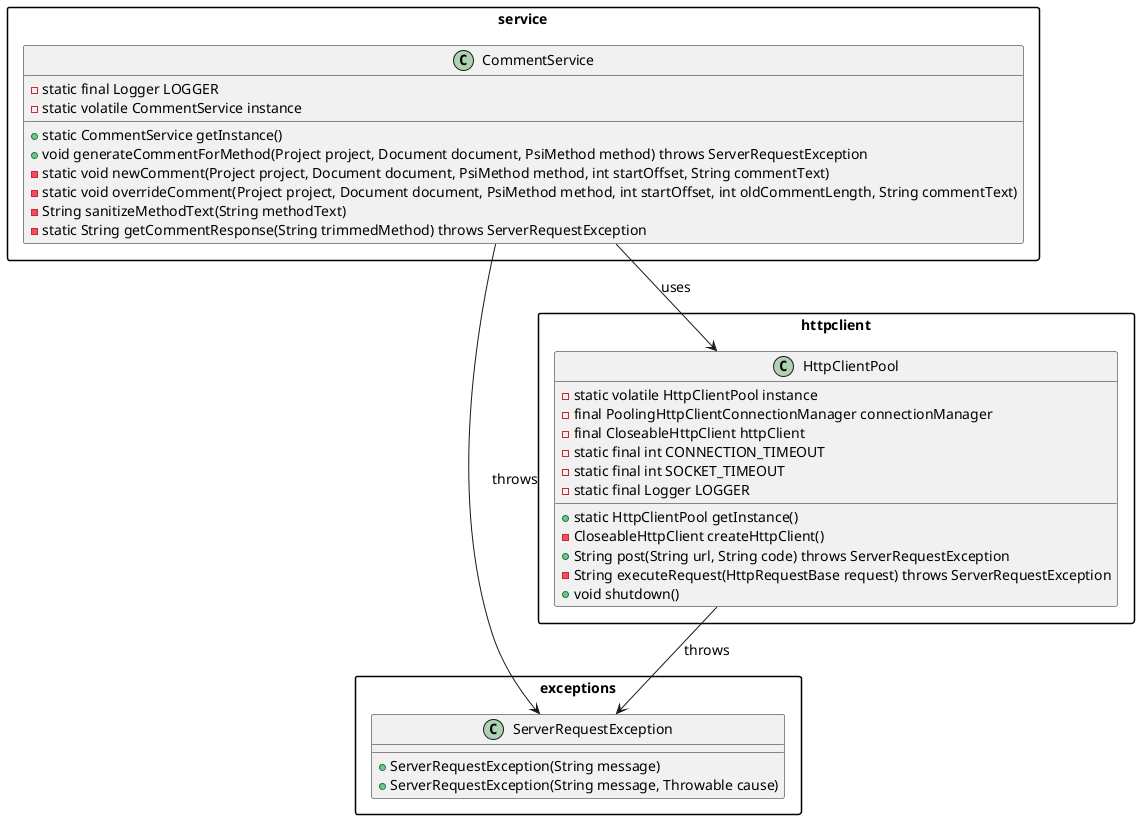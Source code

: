 @startuml
top to bottom direction

skinparam packageStyle rectangle
skinparam defaultFontSize 14
skinparam dpi 150 // Adjust for better scaling

package service {
    class CommentService {
        - static final Logger LOGGER
        - static volatile CommentService instance
        + static CommentService getInstance()
        + void generateCommentForMethod(Project project, Document document, PsiMethod method) throws ServerRequestException
        - static void newComment(Project project, Document document, PsiMethod method, int startOffset, String commentText)
        - static void overrideComment(Project project, Document document, PsiMethod method, int startOffset, int oldCommentLength, String commentText)
        - String sanitizeMethodText(String methodText)
        - static String getCommentResponse(String trimmedMethod) throws ServerRequestException
    }
}

package exceptions {
    class ServerRequestException {
        + ServerRequestException(String message)
        + ServerRequestException(String message, Throwable cause)
    }
}

package httpclient {
    class HttpClientPool {
        - static volatile HttpClientPool instance
        - final PoolingHttpClientConnectionManager connectionManager
        - final CloseableHttpClient httpClient
        - static final int CONNECTION_TIMEOUT
        - static final int SOCKET_TIMEOUT
        - static final Logger LOGGER
        + static HttpClientPool getInstance()
        - CloseableHttpClient createHttpClient()
        + String post(String url, String code) throws ServerRequestException
        - String executeRequest(HttpRequestBase request) throws ServerRequestException
        + void shutdown()
    }
}

service.CommentService --> httpclient.HttpClientPool : uses
service.CommentService --> exceptions.ServerRequestException : throws
httpclient.HttpClientPool --> exceptions.ServerRequestException : throws
@enduml
